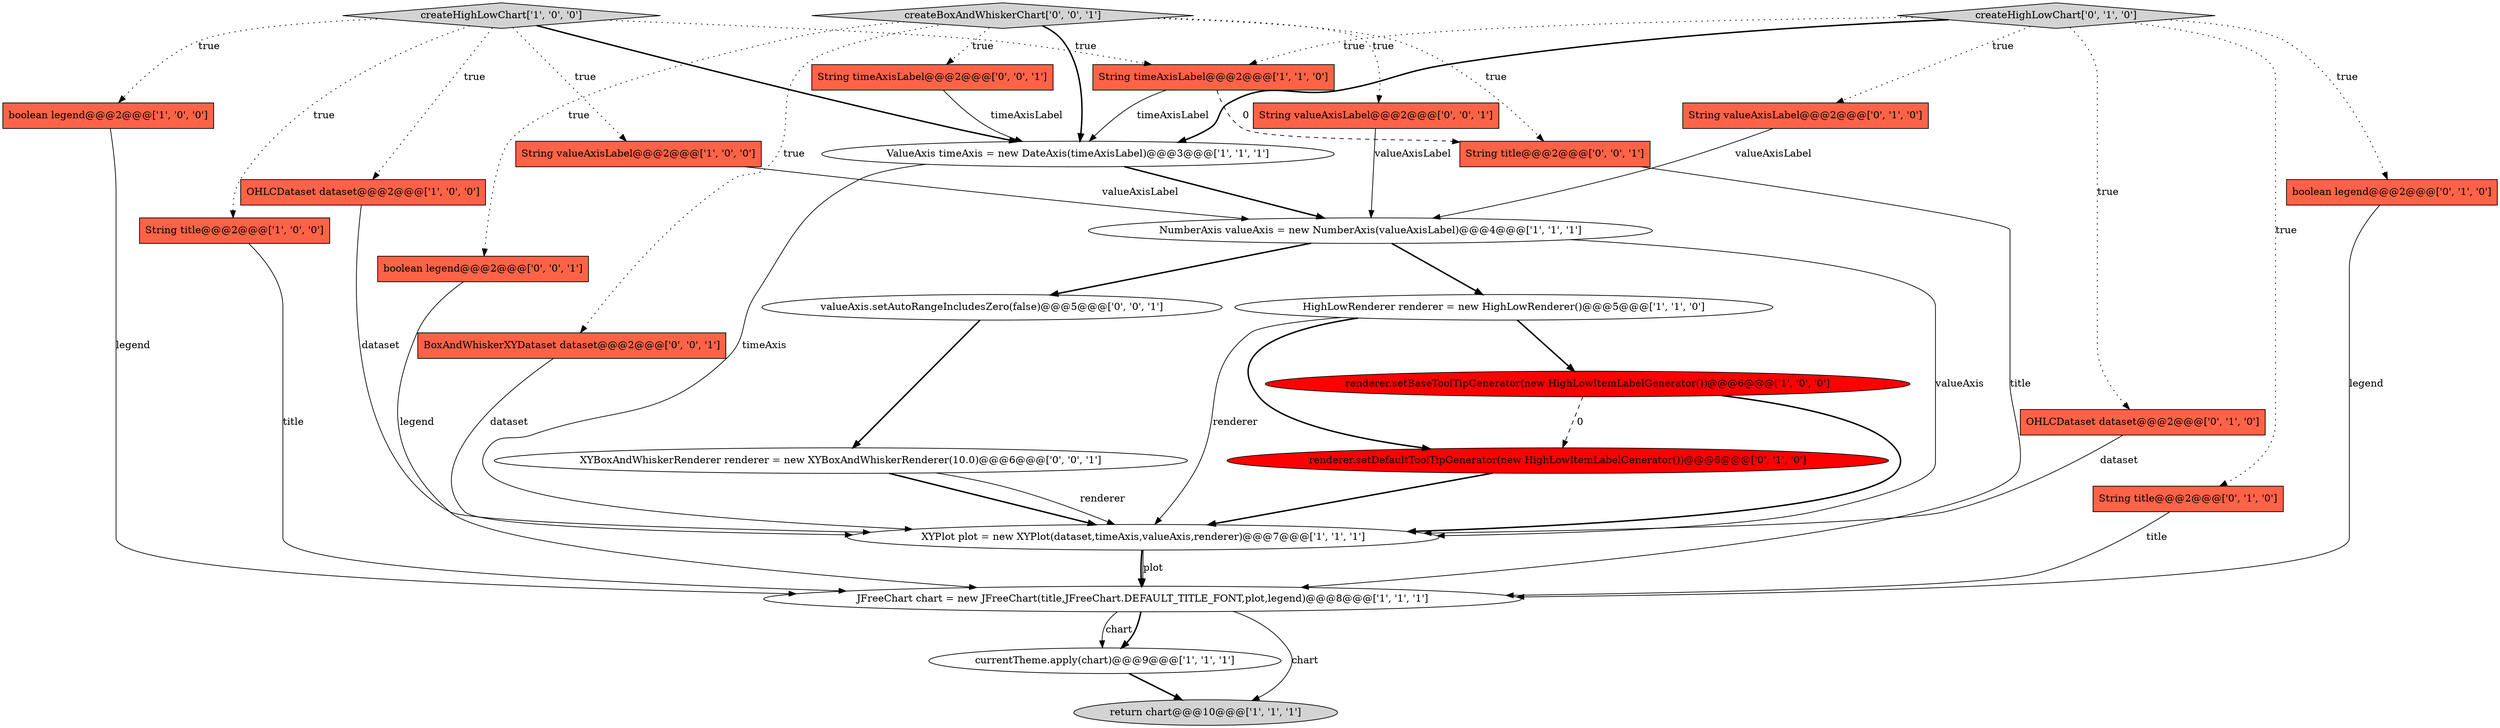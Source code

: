 digraph {
2 [style = filled, label = "ValueAxis timeAxis = new DateAxis(timeAxisLabel)@@@3@@@['1', '1', '1']", fillcolor = white, shape = ellipse image = "AAA0AAABBB1BBB"];
7 [style = filled, label = "renderer.setBaseToolTipGenerator(new HighLowItemLabelGenerator())@@@6@@@['1', '0', '0']", fillcolor = red, shape = ellipse image = "AAA1AAABBB1BBB"];
20 [style = filled, label = "valueAxis.setAutoRangeIncludesZero(false)@@@5@@@['0', '0', '1']", fillcolor = white, shape = ellipse image = "AAA0AAABBB3BBB"];
12 [style = filled, label = "JFreeChart chart = new JFreeChart(title,JFreeChart.DEFAULT_TITLE_FONT,plot,legend)@@@8@@@['1', '1', '1']", fillcolor = white, shape = ellipse image = "AAA0AAABBB1BBB"];
8 [style = filled, label = "currentTheme.apply(chart)@@@9@@@['1', '1', '1']", fillcolor = white, shape = ellipse image = "AAA0AAABBB1BBB"];
17 [style = filled, label = "renderer.setDefaultToolTipGenerator(new HighLowItemLabelGenerator())@@@6@@@['0', '1', '0']", fillcolor = red, shape = ellipse image = "AAA1AAABBB2BBB"];
3 [style = filled, label = "HighLowRenderer renderer = new HighLowRenderer()@@@5@@@['1', '1', '0']", fillcolor = white, shape = ellipse image = "AAA0AAABBB1BBB"];
18 [style = filled, label = "OHLCDataset dataset@@@2@@@['0', '1', '0']", fillcolor = tomato, shape = box image = "AAA0AAABBB2BBB"];
13 [style = filled, label = "return chart@@@10@@@['1', '1', '1']", fillcolor = lightgray, shape = ellipse image = "AAA0AAABBB1BBB"];
0 [style = filled, label = "boolean legend@@@2@@@['1', '0', '0']", fillcolor = tomato, shape = box image = "AAA0AAABBB1BBB"];
26 [style = filled, label = "String title@@@2@@@['0', '0', '1']", fillcolor = tomato, shape = box image = "AAA0AAABBB3BBB"];
22 [style = filled, label = "boolean legend@@@2@@@['0', '0', '1']", fillcolor = tomato, shape = box image = "AAA0AAABBB3BBB"];
21 [style = filled, label = "BoxAndWhiskerXYDataset dataset@@@2@@@['0', '0', '1']", fillcolor = tomato, shape = box image = "AAA0AAABBB3BBB"];
15 [style = filled, label = "createHighLowChart['0', '1', '0']", fillcolor = lightgray, shape = diamond image = "AAA0AAABBB2BBB"];
16 [style = filled, label = "String title@@@2@@@['0', '1', '0']", fillcolor = tomato, shape = box image = "AAA0AAABBB2BBB"];
4 [style = filled, label = "OHLCDataset dataset@@@2@@@['1', '0', '0']", fillcolor = tomato, shape = box image = "AAA0AAABBB1BBB"];
14 [style = filled, label = "String valueAxisLabel@@@2@@@['0', '1', '0']", fillcolor = tomato, shape = box image = "AAA0AAABBB2BBB"];
5 [style = filled, label = "NumberAxis valueAxis = new NumberAxis(valueAxisLabel)@@@4@@@['1', '1', '1']", fillcolor = white, shape = ellipse image = "AAA0AAABBB1BBB"];
6 [style = filled, label = "XYPlot plot = new XYPlot(dataset,timeAxis,valueAxis,renderer)@@@7@@@['1', '1', '1']", fillcolor = white, shape = ellipse image = "AAA0AAABBB1BBB"];
23 [style = filled, label = "String valueAxisLabel@@@2@@@['0', '0', '1']", fillcolor = tomato, shape = box image = "AAA0AAABBB3BBB"];
27 [style = filled, label = "XYBoxAndWhiskerRenderer renderer = new XYBoxAndWhiskerRenderer(10.0)@@@6@@@['0', '0', '1']", fillcolor = white, shape = ellipse image = "AAA0AAABBB3BBB"];
10 [style = filled, label = "createHighLowChart['1', '0', '0']", fillcolor = lightgray, shape = diamond image = "AAA0AAABBB1BBB"];
11 [style = filled, label = "String timeAxisLabel@@@2@@@['1', '1', '0']", fillcolor = tomato, shape = box image = "AAA0AAABBB1BBB"];
24 [style = filled, label = "String timeAxisLabel@@@2@@@['0', '0', '1']", fillcolor = tomato, shape = box image = "AAA0AAABBB3BBB"];
19 [style = filled, label = "boolean legend@@@2@@@['0', '1', '0']", fillcolor = tomato, shape = box image = "AAA0AAABBB2BBB"];
25 [style = filled, label = "createBoxAndWhiskerChart['0', '0', '1']", fillcolor = lightgray, shape = diamond image = "AAA0AAABBB3BBB"];
1 [style = filled, label = "String valueAxisLabel@@@2@@@['1', '0', '0']", fillcolor = tomato, shape = box image = "AAA0AAABBB1BBB"];
9 [style = filled, label = "String title@@@2@@@['1', '0', '0']", fillcolor = tomato, shape = box image = "AAA0AAABBB1BBB"];
5->3 [style = bold, label=""];
9->12 [style = solid, label="title"];
0->12 [style = solid, label="legend"];
15->2 [style = bold, label=""];
3->6 [style = solid, label="renderer"];
12->8 [style = solid, label="chart"];
5->20 [style = bold, label=""];
17->6 [style = bold, label=""];
7->17 [style = dashed, label="0"];
15->18 [style = dotted, label="true"];
11->26 [style = dashed, label="0"];
25->24 [style = dotted, label="true"];
12->13 [style = solid, label="chart"];
11->2 [style = solid, label="timeAxisLabel"];
15->16 [style = dotted, label="true"];
15->14 [style = dotted, label="true"];
10->9 [style = dotted, label="true"];
21->6 [style = solid, label="dataset"];
27->6 [style = bold, label=""];
25->2 [style = bold, label=""];
19->12 [style = solid, label="legend"];
20->27 [style = bold, label=""];
23->5 [style = solid, label="valueAxisLabel"];
16->12 [style = solid, label="title"];
5->6 [style = solid, label="valueAxis"];
3->7 [style = bold, label=""];
22->12 [style = solid, label="legend"];
4->6 [style = solid, label="dataset"];
10->11 [style = dotted, label="true"];
27->6 [style = solid, label="renderer"];
12->8 [style = bold, label=""];
15->19 [style = dotted, label="true"];
14->5 [style = solid, label="valueAxisLabel"];
7->6 [style = bold, label=""];
6->12 [style = solid, label="plot"];
15->11 [style = dotted, label="true"];
25->22 [style = dotted, label="true"];
24->2 [style = solid, label="timeAxisLabel"];
3->17 [style = bold, label=""];
1->5 [style = solid, label="valueAxisLabel"];
26->12 [style = solid, label="title"];
10->2 [style = bold, label=""];
10->0 [style = dotted, label="true"];
10->1 [style = dotted, label="true"];
25->23 [style = dotted, label="true"];
10->4 [style = dotted, label="true"];
2->6 [style = solid, label="timeAxis"];
18->6 [style = solid, label="dataset"];
25->26 [style = dotted, label="true"];
8->13 [style = bold, label=""];
25->21 [style = dotted, label="true"];
2->5 [style = bold, label=""];
6->12 [style = bold, label=""];
}
